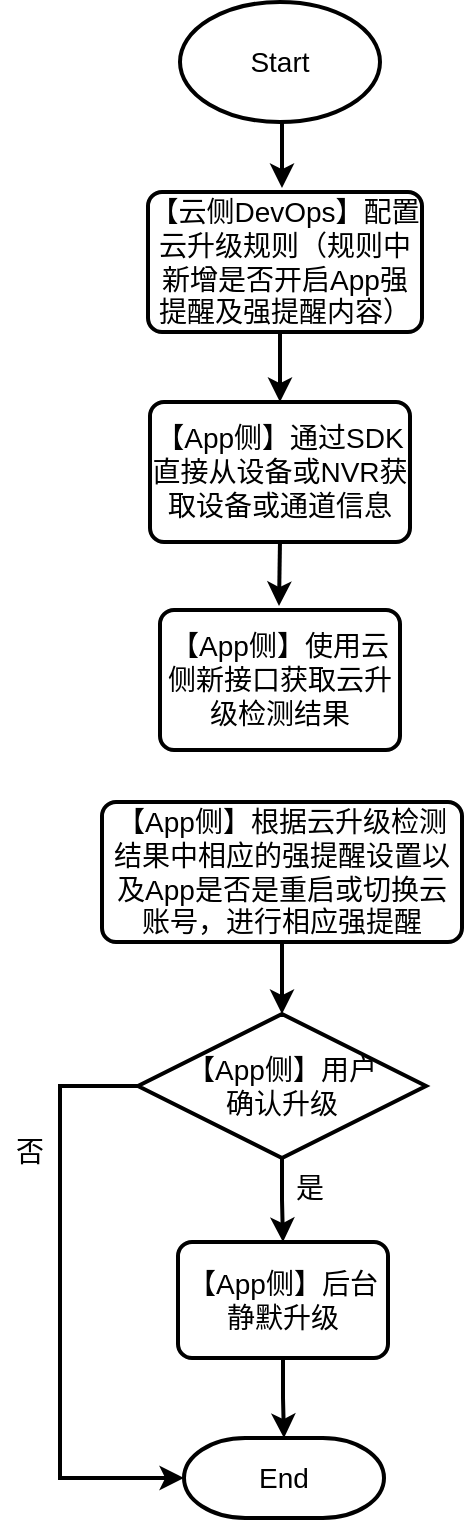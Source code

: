 <mxfile version="24.2.5" type="github">
  <diagram name="第 1 页" id="SnEiPAsqYIaOKTm-W5p2">
    <mxGraphModel dx="1602" dy="1006" grid="1" gridSize="10" guides="1" tooltips="1" connect="1" arrows="1" fold="1" page="1" pageScale="1" pageWidth="827" pageHeight="1169" math="0" shadow="0">
      <root>
        <mxCell id="0" />
        <mxCell id="1" parent="0" />
        <mxCell id="nd6yBEO4HvQz4fjfClLw-33" style="edgeStyle=orthogonalEdgeStyle;rounded=0;orthogonalLoop=1;jettySize=auto;html=1;exitX=0.5;exitY=1;exitDx=0;exitDy=0;exitPerimeter=0;entryX=0.5;entryY=0;entryDx=0;entryDy=0;fontSize=14;strokeWidth=2;" parent="1" source="nd6yBEO4HvQz4fjfClLw-1" edge="1">
          <mxGeometry relative="1" as="geometry">
            <mxPoint x="321" y="133" as="targetPoint" />
          </mxGeometry>
        </mxCell>
        <mxCell id="nd6yBEO4HvQz4fjfClLw-1" value="Start" style="strokeWidth=2;html=1;shape=mxgraph.flowchart.start_1;whiteSpace=wrap;fontSize=14;" parent="1" vertex="1">
          <mxGeometry x="270" y="40" width="100" height="60" as="geometry" />
        </mxCell>
        <mxCell id="nd6yBEO4HvQz4fjfClLw-9" value="【App侧】使用云侧新接口获取云升级检测结果" style="rounded=1;whiteSpace=wrap;html=1;absoluteArcSize=1;arcSize=14;strokeWidth=2;fontSize=14;" parent="1" vertex="1">
          <mxGeometry x="260" y="344" width="120" height="70" as="geometry" />
        </mxCell>
        <mxCell id="nd6yBEO4HvQz4fjfClLw-11" style="edgeStyle=orthogonalEdgeStyle;rounded=0;orthogonalLoop=1;jettySize=auto;html=1;exitX=0.5;exitY=1;exitDx=0;exitDy=0;exitPerimeter=0;entryX=0.5;entryY=0;entryDx=0;entryDy=0;entryPerimeter=0;fontSize=14;strokeWidth=2;" parent="1" edge="1">
          <mxGeometry relative="1" as="geometry">
            <mxPoint x="320" y="309" as="sourcePoint" />
            <mxPoint x="319.5" y="342" as="targetPoint" />
          </mxGeometry>
        </mxCell>
        <mxCell id="nd6yBEO4HvQz4fjfClLw-24" value="【App侧】根据云升级检测结果中相应的强提醒设置以及App是否是重启或切换云账号，进行相应强提醒" style="rounded=1;whiteSpace=wrap;html=1;absoluteArcSize=1;arcSize=14;strokeWidth=2;fontSize=14;" parent="1" vertex="1">
          <mxGeometry x="231" y="440" width="180" height="70" as="geometry" />
        </mxCell>
        <mxCell id="nd6yBEO4HvQz4fjfClLw-34" style="edgeStyle=orthogonalEdgeStyle;rounded=0;orthogonalLoop=1;jettySize=auto;html=1;exitX=0.5;exitY=1;exitDx=0;exitDy=0;entryX=0.5;entryY=0;entryDx=0;entryDy=0;entryPerimeter=0;fontSize=14;strokeWidth=2;" parent="1" edge="1">
          <mxGeometry relative="1" as="geometry">
            <mxPoint x="321" y="203" as="sourcePoint" />
            <mxPoint x="320" y="240" as="targetPoint" />
          </mxGeometry>
        </mxCell>
        <mxCell id="L9t5HsTD7uQbFF0ELLba-4" style="edgeStyle=orthogonalEdgeStyle;rounded=0;orthogonalLoop=1;jettySize=auto;html=1;exitX=0.5;exitY=1;exitDx=0;exitDy=0;exitPerimeter=0;entryX=0.5;entryY=0;entryDx=0;entryDy=0;fontSize=14;strokeWidth=2;" parent="1" source="nd6yBEO4HvQz4fjfClLw-44" target="nd6yBEO4HvQz4fjfClLw-46" edge="1">
          <mxGeometry relative="1" as="geometry" />
        </mxCell>
        <mxCell id="nd6yBEO4HvQz4fjfClLw-44" value="【App侧】用户&lt;div style=&quot;font-size: 14px;&quot;&gt;确认升级&lt;/div&gt;" style="strokeWidth=2;html=1;shape=mxgraph.flowchart.decision;whiteSpace=wrap;fontSize=14;" parent="1" vertex="1">
          <mxGeometry x="249" y="546" width="144" height="72" as="geometry" />
        </mxCell>
        <mxCell id="nd6yBEO4HvQz4fjfClLw-45" value="End" style="strokeWidth=2;html=1;shape=mxgraph.flowchart.terminator;whiteSpace=wrap;fontSize=14;" parent="1" vertex="1">
          <mxGeometry x="272" y="758" width="100" height="40" as="geometry" />
        </mxCell>
        <mxCell id="nd6yBEO4HvQz4fjfClLw-46" value="【App侧】后台静默升级" style="rounded=1;whiteSpace=wrap;html=1;absoluteArcSize=1;arcSize=14;strokeWidth=2;fontSize=14;" parent="1" vertex="1">
          <mxGeometry x="269" y="660" width="105" height="58" as="geometry" />
        </mxCell>
        <mxCell id="nd6yBEO4HvQz4fjfClLw-47" style="edgeStyle=orthogonalEdgeStyle;rounded=0;orthogonalLoop=1;jettySize=auto;html=1;exitX=0.5;exitY=1;exitDx=0;exitDy=0;entryX=0.5;entryY=0;entryDx=0;entryDy=0;entryPerimeter=0;fontSize=14;strokeWidth=2;" parent="1" source="nd6yBEO4HvQz4fjfClLw-46" target="nd6yBEO4HvQz4fjfClLw-45" edge="1">
          <mxGeometry relative="1" as="geometry" />
        </mxCell>
        <mxCell id="nd6yBEO4HvQz4fjfClLw-50" style="edgeStyle=orthogonalEdgeStyle;rounded=0;orthogonalLoop=1;jettySize=auto;html=1;exitX=0.5;exitY=1;exitDx=0;exitDy=0;entryX=0.5;entryY=0;entryDx=0;entryDy=0;entryPerimeter=0;fontSize=14;strokeWidth=2;" parent="1" source="nd6yBEO4HvQz4fjfClLw-24" target="nd6yBEO4HvQz4fjfClLw-44" edge="1">
          <mxGeometry relative="1" as="geometry" />
        </mxCell>
        <mxCell id="nd6yBEO4HvQz4fjfClLw-51" value="是" style="text;html=1;align=center;verticalAlign=middle;whiteSpace=wrap;rounded=0;fontSize=14;strokeWidth=2;" parent="1" vertex="1">
          <mxGeometry x="320" y="618" width="30" height="30" as="geometry" />
        </mxCell>
        <mxCell id="nd6yBEO4HvQz4fjfClLw-52" value="否" style="text;html=1;align=center;verticalAlign=middle;whiteSpace=wrap;rounded=0;fontSize=14;strokeWidth=2;" parent="1" vertex="1">
          <mxGeometry x="180" y="600" width="30" height="30" as="geometry" />
        </mxCell>
        <mxCell id="L9t5HsTD7uQbFF0ELLba-1" value="【云侧DevOps】配置云升级规则（规则中新增是否开启App强提醒及强提醒内容）" style="rounded=1;whiteSpace=wrap;html=1;absoluteArcSize=1;arcSize=14;strokeWidth=2;fontSize=14;" parent="1" vertex="1">
          <mxGeometry x="254" y="135" width="137" height="70" as="geometry" />
        </mxCell>
        <mxCell id="L9t5HsTD7uQbFF0ELLba-2" value="【App侧】通过SDK直接从设备或NVR获取设备或通道信息" style="rounded=1;whiteSpace=wrap;html=1;absoluteArcSize=1;arcSize=14;strokeWidth=2;fontSize=14;" parent="1" vertex="1">
          <mxGeometry x="255" y="240" width="130" height="70" as="geometry" />
        </mxCell>
        <mxCell id="L9t5HsTD7uQbFF0ELLba-5" style="edgeStyle=orthogonalEdgeStyle;rounded=0;orthogonalLoop=1;jettySize=auto;html=1;exitX=0;exitY=0.5;exitDx=0;exitDy=0;exitPerimeter=0;entryX=0;entryY=0.5;entryDx=0;entryDy=0;entryPerimeter=0;fontSize=14;strokeWidth=2;" parent="1" source="nd6yBEO4HvQz4fjfClLw-44" target="nd6yBEO4HvQz4fjfClLw-45" edge="1">
          <mxGeometry relative="1" as="geometry">
            <Array as="points">
              <mxPoint x="210" y="582" />
              <mxPoint x="210" y="778" />
            </Array>
          </mxGeometry>
        </mxCell>
      </root>
    </mxGraphModel>
  </diagram>
</mxfile>
